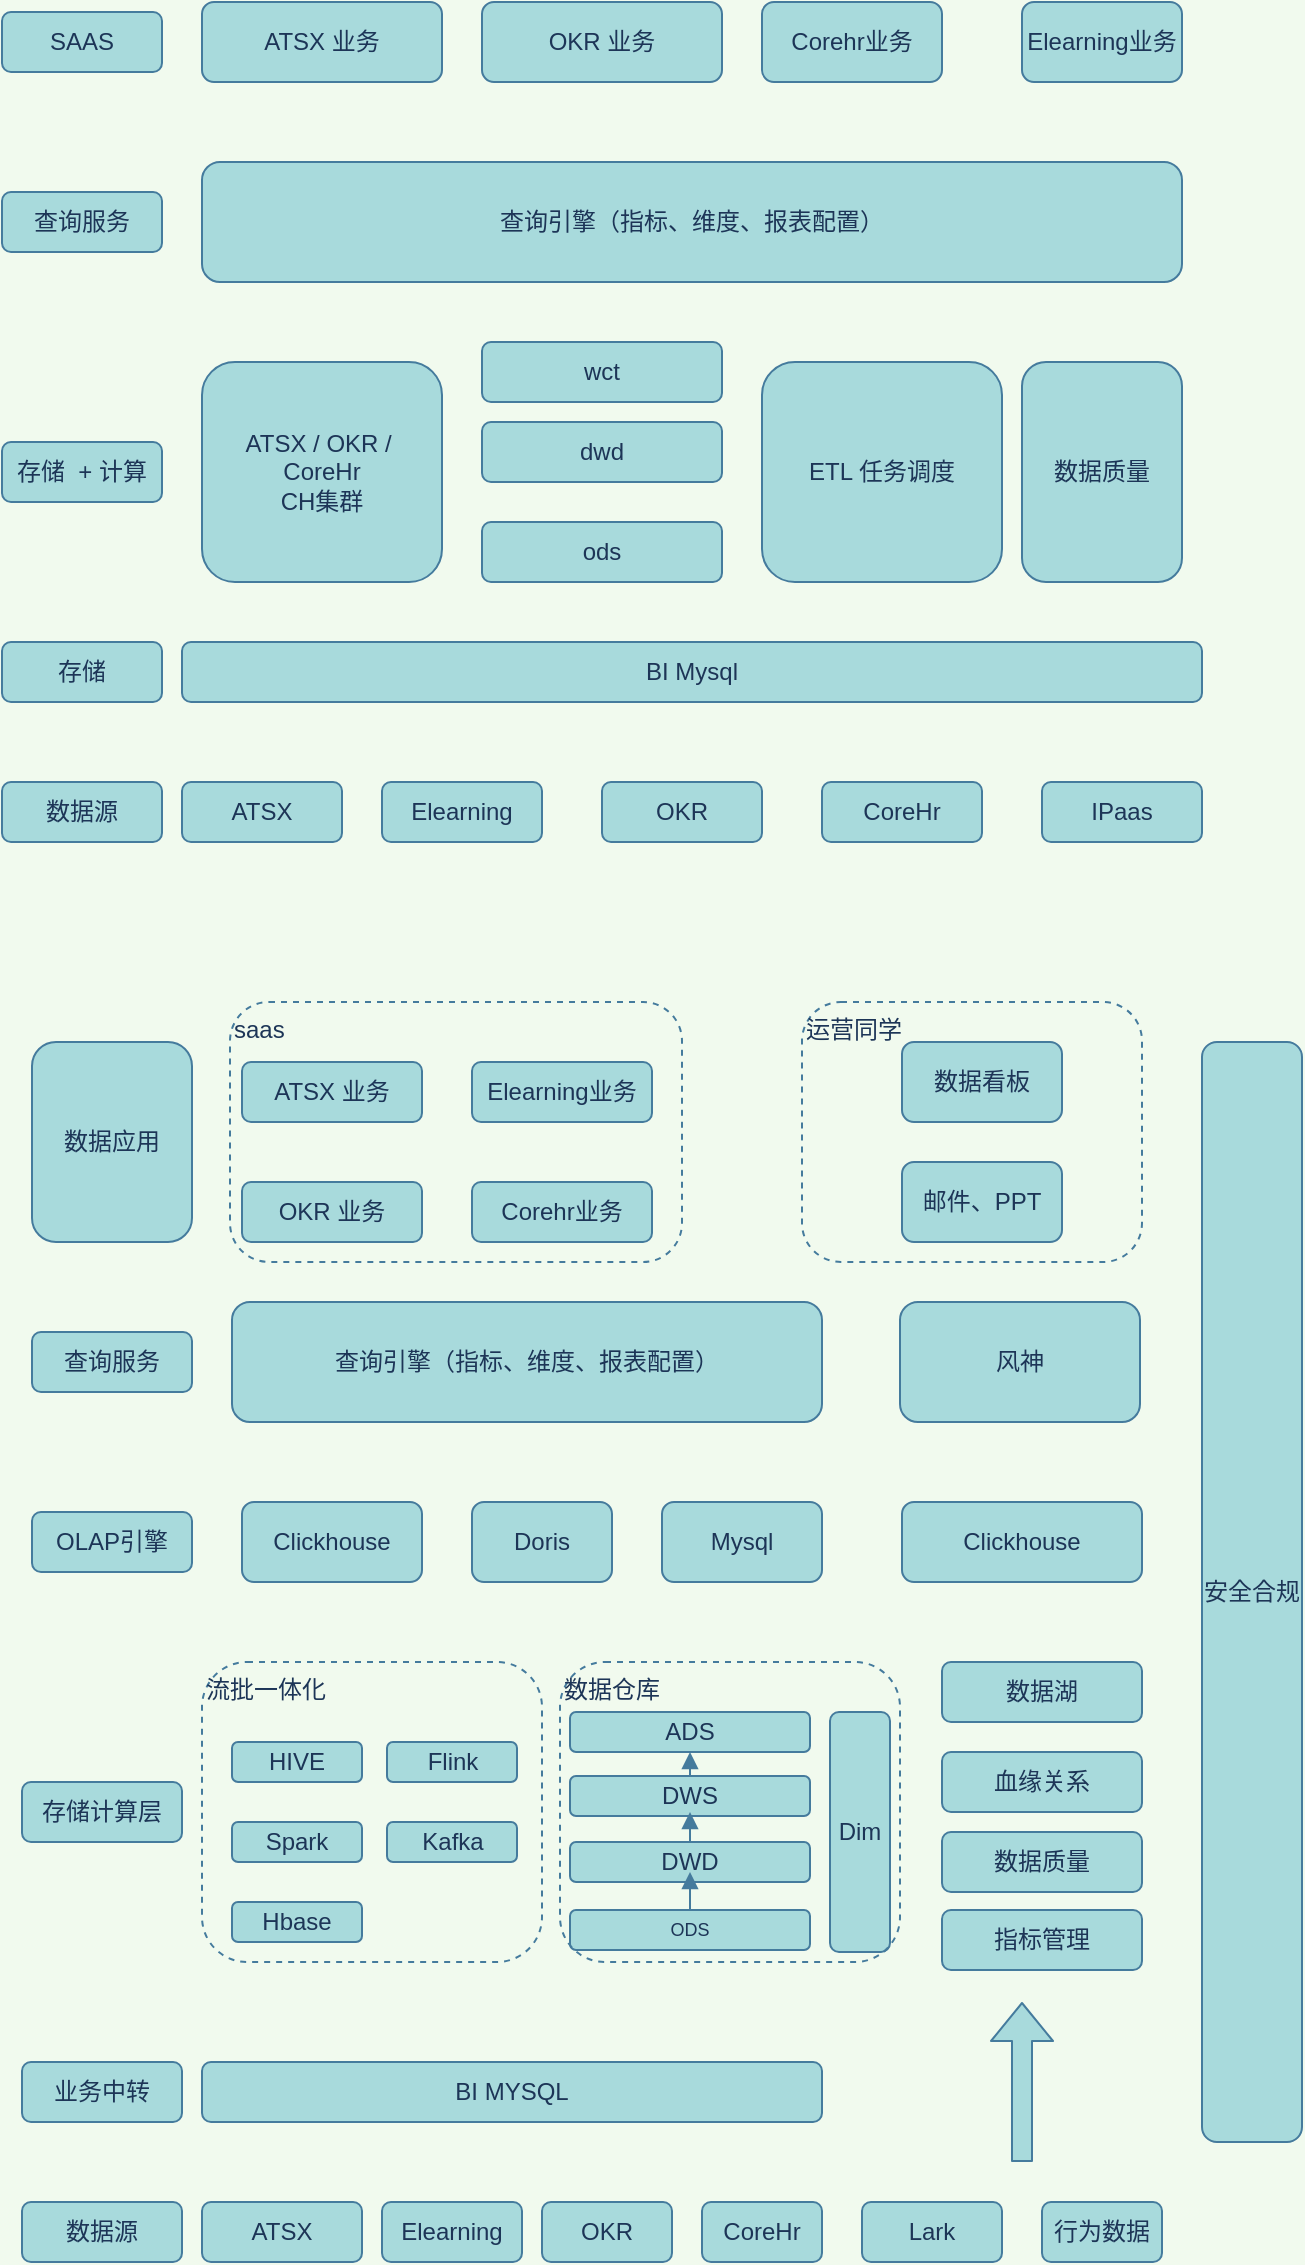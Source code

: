 <mxfile version="15.3.4" type="github">
  <diagram id="vIoO5Jf6p4e1B2wPpIrY" name="Page-1">
    <mxGraphModel dx="946" dy="646" grid="1" gridSize="10" guides="1" tooltips="1" connect="1" arrows="1" fold="1" page="1" pageScale="1" pageWidth="3300" pageHeight="4681" background="#F1FAEE" math="0" shadow="0">
      <root>
        <mxCell id="0" />
        <mxCell id="1" parent="0" />
        <mxCell id="npIwkMfpUMfoGZDDESw5-1" value="ATSX" style="rounded=1;whiteSpace=wrap;html=1;hachureGap=4;pointerEvents=0;fillColor=#A8DADC;strokeColor=#457B9D;fontColor=#1D3557;" vertex="1" parent="1">
          <mxGeometry x="130" y="560" width="80" height="30" as="geometry" />
        </mxCell>
        <mxCell id="npIwkMfpUMfoGZDDESw5-2" value="Elearning" style="rounded=1;whiteSpace=wrap;html=1;hachureGap=4;pointerEvents=0;fillColor=#A8DADC;strokeColor=#457B9D;fontColor=#1D3557;" vertex="1" parent="1">
          <mxGeometry x="230" y="560" width="80" height="30" as="geometry" />
        </mxCell>
        <mxCell id="npIwkMfpUMfoGZDDESw5-3" value="OKR" style="rounded=1;whiteSpace=wrap;html=1;hachureGap=4;pointerEvents=0;fillColor=#A8DADC;strokeColor=#457B9D;fontColor=#1D3557;" vertex="1" parent="1">
          <mxGeometry x="340" y="560" width="80" height="30" as="geometry" />
        </mxCell>
        <mxCell id="npIwkMfpUMfoGZDDESw5-4" value="CoreHr" style="rounded=1;whiteSpace=wrap;html=1;hachureGap=4;pointerEvents=0;fillColor=#A8DADC;strokeColor=#457B9D;fontColor=#1D3557;" vertex="1" parent="1">
          <mxGeometry x="450" y="560" width="80" height="30" as="geometry" />
        </mxCell>
        <mxCell id="npIwkMfpUMfoGZDDESw5-5" value="IPaas" style="rounded=1;whiteSpace=wrap;html=1;hachureGap=4;pointerEvents=0;fillColor=#A8DADC;strokeColor=#457B9D;fontColor=#1D3557;" vertex="1" parent="1">
          <mxGeometry x="560" y="560" width="80" height="30" as="geometry" />
        </mxCell>
        <mxCell id="npIwkMfpUMfoGZDDESw5-6" value="BI Mysql" style="rounded=1;whiteSpace=wrap;html=1;hachureGap=4;pointerEvents=0;fillColor=#A8DADC;strokeColor=#457B9D;fontColor=#1D3557;" vertex="1" parent="1">
          <mxGeometry x="130" y="490" width="510" height="30" as="geometry" />
        </mxCell>
        <mxCell id="npIwkMfpUMfoGZDDESw5-7" value="ATSX / OKR /&amp;nbsp; CoreHr&lt;br&gt;CH集群" style="rounded=1;whiteSpace=wrap;html=1;sketch=0;hachureGap=4;pointerEvents=0;fontColor=#1D3557;strokeColor=#457B9D;fillColor=#A8DADC;" vertex="1" parent="1">
          <mxGeometry x="140" y="350" width="120" height="110" as="geometry" />
        </mxCell>
        <mxCell id="npIwkMfpUMfoGZDDESw5-10" value="查询引擎（指标、维度、报表配置）" style="rounded=1;whiteSpace=wrap;html=1;sketch=0;hachureGap=4;pointerEvents=0;fontColor=#1D3557;strokeColor=#457B9D;fillColor=#A8DADC;" vertex="1" parent="1">
          <mxGeometry x="140" y="250" width="490" height="60" as="geometry" />
        </mxCell>
        <mxCell id="npIwkMfpUMfoGZDDESw5-11" value="ATSX 业务" style="rounded=1;whiteSpace=wrap;html=1;sketch=0;hachureGap=4;pointerEvents=0;fontColor=#1D3557;strokeColor=#457B9D;fillColor=#A8DADC;" vertex="1" parent="1">
          <mxGeometry x="140" y="170" width="120" height="40" as="geometry" />
        </mxCell>
        <mxCell id="npIwkMfpUMfoGZDDESw5-12" value="OKR 业务" style="rounded=1;whiteSpace=wrap;html=1;sketch=0;hachureGap=4;pointerEvents=0;fontColor=#1D3557;strokeColor=#457B9D;fillColor=#A8DADC;" vertex="1" parent="1">
          <mxGeometry x="280" y="170" width="120" height="40" as="geometry" />
        </mxCell>
        <mxCell id="npIwkMfpUMfoGZDDESw5-13" value="Corehr业务" style="rounded=1;whiteSpace=wrap;html=1;sketch=0;hachureGap=4;pointerEvents=0;fontColor=#1D3557;strokeColor=#457B9D;fillColor=#A8DADC;" vertex="1" parent="1">
          <mxGeometry x="420" y="170" width="90" height="40" as="geometry" />
        </mxCell>
        <mxCell id="npIwkMfpUMfoGZDDESw5-14" value="Elearning业务" style="rounded=1;whiteSpace=wrap;html=1;sketch=0;hachureGap=4;pointerEvents=0;fontColor=#1D3557;strokeColor=#457B9D;fillColor=#A8DADC;" vertex="1" parent="1">
          <mxGeometry x="550" y="170" width="80" height="40" as="geometry" />
        </mxCell>
        <mxCell id="npIwkMfpUMfoGZDDESw5-17" value="dwd" style="rounded=1;whiteSpace=wrap;html=1;sketch=0;hachureGap=4;pointerEvents=0;fontColor=#1D3557;strokeColor=#457B9D;fillColor=#A8DADC;" vertex="1" parent="1">
          <mxGeometry x="280" y="380" width="120" height="30" as="geometry" />
        </mxCell>
        <mxCell id="npIwkMfpUMfoGZDDESw5-18" value="数据质量" style="rounded=1;whiteSpace=wrap;html=1;sketch=0;hachureGap=4;pointerEvents=0;fontColor=#1D3557;strokeColor=#457B9D;fillColor=#A8DADC;" vertex="1" parent="1">
          <mxGeometry x="550" y="350" width="80" height="110" as="geometry" />
        </mxCell>
        <mxCell id="npIwkMfpUMfoGZDDESw5-19" value="wct" style="rounded=1;whiteSpace=wrap;html=1;sketch=0;hachureGap=4;pointerEvents=0;fontColor=#1D3557;strokeColor=#457B9D;fillColor=#A8DADC;" vertex="1" parent="1">
          <mxGeometry x="280" y="340" width="120" height="30" as="geometry" />
        </mxCell>
        <mxCell id="npIwkMfpUMfoGZDDESw5-20" value="ods" style="rounded=1;whiteSpace=wrap;html=1;sketch=0;hachureGap=4;pointerEvents=0;fontColor=#1D3557;strokeColor=#457B9D;fillColor=#A8DADC;" vertex="1" parent="1">
          <mxGeometry x="280" y="430" width="120" height="30" as="geometry" />
        </mxCell>
        <mxCell id="npIwkMfpUMfoGZDDESw5-22" value="ETL 任务调度" style="rounded=1;whiteSpace=wrap;html=1;sketch=0;hachureGap=4;pointerEvents=0;fontColor=#1D3557;strokeColor=#457B9D;fillColor=#A8DADC;" vertex="1" parent="1">
          <mxGeometry x="420" y="350" width="120" height="110" as="geometry" />
        </mxCell>
        <mxCell id="npIwkMfpUMfoGZDDESw5-24" value="数据源" style="rounded=1;whiteSpace=wrap;html=1;hachureGap=4;pointerEvents=0;fillColor=#A8DADC;strokeColor=#457B9D;fontColor=#1D3557;" vertex="1" parent="1">
          <mxGeometry x="40" y="560" width="80" height="30" as="geometry" />
        </mxCell>
        <mxCell id="npIwkMfpUMfoGZDDESw5-25" value="存储" style="rounded=1;whiteSpace=wrap;html=1;hachureGap=4;pointerEvents=0;fillColor=#A8DADC;strokeColor=#457B9D;fontColor=#1D3557;" vertex="1" parent="1">
          <mxGeometry x="40" y="490" width="80" height="30" as="geometry" />
        </mxCell>
        <mxCell id="npIwkMfpUMfoGZDDESw5-26" value="存储&amp;nbsp; + 计算" style="rounded=1;whiteSpace=wrap;html=1;hachureGap=4;pointerEvents=0;fillColor=#A8DADC;strokeColor=#457B9D;fontColor=#1D3557;" vertex="1" parent="1">
          <mxGeometry x="40" y="390" width="80" height="30" as="geometry" />
        </mxCell>
        <mxCell id="npIwkMfpUMfoGZDDESw5-27" value="查询服务" style="rounded=1;whiteSpace=wrap;html=1;hachureGap=4;pointerEvents=0;fillColor=#A8DADC;strokeColor=#457B9D;fontColor=#1D3557;" vertex="1" parent="1">
          <mxGeometry x="40" y="265" width="80" height="30" as="geometry" />
        </mxCell>
        <mxCell id="npIwkMfpUMfoGZDDESw5-28" value="SAAS" style="rounded=1;whiteSpace=wrap;html=1;hachureGap=4;pointerEvents=0;fillColor=#A8DADC;strokeColor=#457B9D;fontColor=#1D3557;" vertex="1" parent="1">
          <mxGeometry x="40" y="175" width="80" height="30" as="geometry" />
        </mxCell>
        <mxCell id="npIwkMfpUMfoGZDDESw5-30" value="ATSX" style="rounded=1;whiteSpace=wrap;html=1;hachureGap=4;pointerEvents=0;fillColor=#A8DADC;strokeColor=#457B9D;fontColor=#1D3557;" vertex="1" parent="1">
          <mxGeometry x="140" y="1270" width="80" height="30" as="geometry" />
        </mxCell>
        <mxCell id="npIwkMfpUMfoGZDDESw5-31" value="Elearning" style="rounded=1;whiteSpace=wrap;html=1;hachureGap=4;pointerEvents=0;fillColor=#A8DADC;strokeColor=#457B9D;fontColor=#1D3557;" vertex="1" parent="1">
          <mxGeometry x="230" y="1270" width="70" height="30" as="geometry" />
        </mxCell>
        <mxCell id="npIwkMfpUMfoGZDDESw5-32" value="OKR" style="rounded=1;whiteSpace=wrap;html=1;hachureGap=4;pointerEvents=0;fillColor=#A8DADC;strokeColor=#457B9D;fontColor=#1D3557;" vertex="1" parent="1">
          <mxGeometry x="310" y="1270" width="65" height="30" as="geometry" />
        </mxCell>
        <mxCell id="npIwkMfpUMfoGZDDESw5-33" value="CoreHr" style="rounded=1;whiteSpace=wrap;html=1;hachureGap=4;pointerEvents=0;fillColor=#A8DADC;strokeColor=#457B9D;fontColor=#1D3557;" vertex="1" parent="1">
          <mxGeometry x="390" y="1270" width="60" height="30" as="geometry" />
        </mxCell>
        <mxCell id="npIwkMfpUMfoGZDDESw5-34" value="Lark" style="rounded=1;whiteSpace=wrap;html=1;hachureGap=4;pointerEvents=0;fillColor=#A8DADC;strokeColor=#457B9D;fontColor=#1D3557;" vertex="1" parent="1">
          <mxGeometry x="470" y="1270" width="70" height="30" as="geometry" />
        </mxCell>
        <mxCell id="npIwkMfpUMfoGZDDESw5-35" value="BI MYSQL" style="rounded=1;whiteSpace=wrap;html=1;hachureGap=4;pointerEvents=0;fillColor=#A8DADC;strokeColor=#457B9D;fontColor=#1D3557;" vertex="1" parent="1">
          <mxGeometry x="140" y="1200" width="310" height="30" as="geometry" />
        </mxCell>
        <mxCell id="npIwkMfpUMfoGZDDESw5-36" value="流批一体化" style="rounded=1;whiteSpace=wrap;html=1;sketch=0;hachureGap=4;pointerEvents=0;fontColor=#1D3557;strokeColor=#457B9D;fillColor=none;verticalAlign=top;align=left;dashed=1;" vertex="1" parent="1">
          <mxGeometry x="140" y="1000" width="170" height="150" as="geometry" />
        </mxCell>
        <mxCell id="npIwkMfpUMfoGZDDESw5-37" value="查询引擎（指标、维度、报表配置）" style="rounded=1;whiteSpace=wrap;html=1;sketch=0;hachureGap=4;pointerEvents=0;fontColor=#1D3557;strokeColor=#457B9D;fillColor=#A8DADC;" vertex="1" parent="1">
          <mxGeometry x="155" y="820" width="295" height="60" as="geometry" />
        </mxCell>
        <mxCell id="npIwkMfpUMfoGZDDESw5-42" value="DWD" style="rounded=1;whiteSpace=wrap;html=1;sketch=0;hachureGap=4;pointerEvents=0;fontColor=#1D3557;strokeColor=#457B9D;fillColor=#A8DADC;" vertex="1" parent="1">
          <mxGeometry x="324" y="1090" width="120" height="20" as="geometry" />
        </mxCell>
        <mxCell id="npIwkMfpUMfoGZDDESw5-44" value="DWS" style="rounded=1;whiteSpace=wrap;html=1;sketch=0;hachureGap=4;pointerEvents=0;fontColor=#1D3557;strokeColor=#457B9D;fillColor=#A8DADC;" vertex="1" parent="1">
          <mxGeometry x="324" y="1057" width="120" height="20" as="geometry" />
        </mxCell>
        <mxCell id="npIwkMfpUMfoGZDDESw5-72" style="edgeStyle=none;curved=1;rounded=1;sketch=0;orthogonalLoop=1;jettySize=auto;html=1;exitX=0.5;exitY=0;exitDx=0;exitDy=0;fontColor=#1D3557;endArrow=block;startSize=6;endSize=6;sourcePerimeterSpacing=8;targetPerimeterSpacing=8;strokeColor=#457B9D;fillColor=#A8DADC;endFill=1;fontSize=9;" edge="1" parent="1" source="npIwkMfpUMfoGZDDESw5-45">
          <mxGeometry relative="1" as="geometry">
            <mxPoint x="384" y="1105" as="targetPoint" />
          </mxGeometry>
        </mxCell>
        <mxCell id="npIwkMfpUMfoGZDDESw5-45" value="ODS" style="rounded=1;whiteSpace=wrap;html=1;sketch=0;hachureGap=4;pointerEvents=0;fontColor=#1D3557;strokeColor=#457B9D;fillColor=#A8DADC;fontSize=9;" vertex="1" parent="1">
          <mxGeometry x="324" y="1124" width="120" height="20" as="geometry" />
        </mxCell>
        <mxCell id="npIwkMfpUMfoGZDDESw5-46" value="数据湖" style="rounded=1;whiteSpace=wrap;html=1;sketch=0;hachureGap=4;pointerEvents=0;fontColor=#1D3557;strokeColor=#457B9D;fillColor=#A8DADC;" vertex="1" parent="1">
          <mxGeometry x="510" y="1000" width="100" height="30" as="geometry" />
        </mxCell>
        <mxCell id="npIwkMfpUMfoGZDDESw5-47" value="数据源" style="rounded=1;whiteSpace=wrap;html=1;hachureGap=4;pointerEvents=0;fillColor=#A8DADC;strokeColor=#457B9D;fontColor=#1D3557;" vertex="1" parent="1">
          <mxGeometry x="50" y="1270" width="80" height="30" as="geometry" />
        </mxCell>
        <mxCell id="npIwkMfpUMfoGZDDESw5-48" value="业务中转" style="rounded=1;whiteSpace=wrap;html=1;hachureGap=4;pointerEvents=0;fillColor=#A8DADC;strokeColor=#457B9D;fontColor=#1D3557;" vertex="1" parent="1">
          <mxGeometry x="50" y="1200" width="80" height="30" as="geometry" />
        </mxCell>
        <mxCell id="npIwkMfpUMfoGZDDESw5-49" value="存储计算层" style="rounded=1;whiteSpace=wrap;html=1;hachureGap=4;pointerEvents=0;fillColor=#A8DADC;strokeColor=#457B9D;fontColor=#1D3557;" vertex="1" parent="1">
          <mxGeometry x="50" y="1060" width="80" height="30" as="geometry" />
        </mxCell>
        <mxCell id="npIwkMfpUMfoGZDDESw5-50" value="查询服务" style="rounded=1;whiteSpace=wrap;html=1;hachureGap=4;pointerEvents=0;fillColor=#A8DADC;strokeColor=#457B9D;fontColor=#1D3557;" vertex="1" parent="1">
          <mxGeometry x="55" y="835" width="80" height="30" as="geometry" />
        </mxCell>
        <mxCell id="npIwkMfpUMfoGZDDESw5-51" value="数据应用" style="rounded=1;whiteSpace=wrap;html=1;hachureGap=4;pointerEvents=0;fillColor=#A8DADC;strokeColor=#457B9D;fontColor=#1D3557;" vertex="1" parent="1">
          <mxGeometry x="55" y="690" width="80" height="100" as="geometry" />
        </mxCell>
        <mxCell id="npIwkMfpUMfoGZDDESw5-52" value="Clickhouse" style="rounded=1;whiteSpace=wrap;html=1;sketch=0;hachureGap=4;pointerEvents=0;fontColor=#1D3557;strokeColor=#457B9D;fillColor=#A8DADC;" vertex="1" parent="1">
          <mxGeometry x="160" y="920" width="90" height="40" as="geometry" />
        </mxCell>
        <mxCell id="npIwkMfpUMfoGZDDESw5-53" value="Doris" style="rounded=1;whiteSpace=wrap;html=1;sketch=0;hachureGap=4;pointerEvents=0;fontColor=#1D3557;strokeColor=#457B9D;fillColor=#A8DADC;" vertex="1" parent="1">
          <mxGeometry x="275" y="920" width="70" height="40" as="geometry" />
        </mxCell>
        <mxCell id="npIwkMfpUMfoGZDDESw5-54" value="Mysql" style="rounded=1;whiteSpace=wrap;html=1;sketch=0;hachureGap=4;pointerEvents=0;fontColor=#1D3557;strokeColor=#457B9D;fillColor=#A8DADC;" vertex="1" parent="1">
          <mxGeometry x="370" y="920" width="80" height="40" as="geometry" />
        </mxCell>
        <mxCell id="npIwkMfpUMfoGZDDESw5-55" value="OLAP引擎" style="rounded=1;whiteSpace=wrap;html=1;hachureGap=4;pointerEvents=0;fillColor=#A8DADC;strokeColor=#457B9D;fontColor=#1D3557;" vertex="1" parent="1">
          <mxGeometry x="55" y="925" width="80" height="30" as="geometry" />
        </mxCell>
        <mxCell id="npIwkMfpUMfoGZDDESw5-56" value="行为数据" style="rounded=1;whiteSpace=wrap;html=1;hachureGap=4;pointerEvents=0;fillColor=#A8DADC;strokeColor=#457B9D;fontColor=#1D3557;" vertex="1" parent="1">
          <mxGeometry x="560" y="1270" width="60" height="30" as="geometry" />
        </mxCell>
        <mxCell id="npIwkMfpUMfoGZDDESw5-59" value="Dim" style="rounded=1;whiteSpace=wrap;html=1;sketch=0;hachureGap=4;pointerEvents=0;fontColor=#1D3557;strokeColor=#457B9D;fillColor=#A8DADC;" vertex="1" parent="1">
          <mxGeometry x="454" y="1025" width="30" height="120" as="geometry" />
        </mxCell>
        <mxCell id="npIwkMfpUMfoGZDDESw5-60" value="ADS" style="rounded=1;whiteSpace=wrap;html=1;sketch=0;hachureGap=4;pointerEvents=0;fontColor=#1D3557;strokeColor=#457B9D;fillColor=#A8DADC;" vertex="1" parent="1">
          <mxGeometry x="324" y="1025" width="120" height="20" as="geometry" />
        </mxCell>
        <mxCell id="npIwkMfpUMfoGZDDESw5-63" value="HIVE" style="rounded=1;whiteSpace=wrap;html=1;sketch=0;hachureGap=4;pointerEvents=0;fontColor=#1D3557;strokeColor=#457B9D;fillColor=#A8DADC;align=center;verticalAlign=middle;" vertex="1" parent="1">
          <mxGeometry x="155" y="1040" width="65" height="20" as="geometry" />
        </mxCell>
        <mxCell id="npIwkMfpUMfoGZDDESw5-64" value="Spark" style="rounded=1;whiteSpace=wrap;html=1;sketch=0;hachureGap=4;pointerEvents=0;fontColor=#1D3557;strokeColor=#457B9D;fillColor=#A8DADC;align=center;verticalAlign=middle;" vertex="1" parent="1">
          <mxGeometry x="155" y="1080" width="65" height="20" as="geometry" />
        </mxCell>
        <mxCell id="npIwkMfpUMfoGZDDESw5-65" value="Flink" style="rounded=1;whiteSpace=wrap;html=1;sketch=0;hachureGap=4;pointerEvents=0;fontColor=#1D3557;strokeColor=#457B9D;fillColor=#A8DADC;align=center;verticalAlign=middle;" vertex="1" parent="1">
          <mxGeometry x="232.5" y="1040" width="65" height="20" as="geometry" />
        </mxCell>
        <mxCell id="npIwkMfpUMfoGZDDESw5-66" value="Kafka" style="rounded=1;whiteSpace=wrap;html=1;sketch=0;hachureGap=4;pointerEvents=0;fontColor=#1D3557;strokeColor=#457B9D;fillColor=#A8DADC;align=center;verticalAlign=middle;" vertex="1" parent="1">
          <mxGeometry x="232.5" y="1080" width="65" height="20" as="geometry" />
        </mxCell>
        <mxCell id="npIwkMfpUMfoGZDDESw5-67" value="Hbase" style="rounded=1;whiteSpace=wrap;html=1;sketch=0;hachureGap=4;pointerEvents=0;fontColor=#1D3557;strokeColor=#457B9D;fillColor=#A8DADC;align=center;verticalAlign=middle;" vertex="1" parent="1">
          <mxGeometry x="155" y="1120" width="65" height="20" as="geometry" />
        </mxCell>
        <mxCell id="npIwkMfpUMfoGZDDESw5-69" value="血缘关系" style="rounded=1;whiteSpace=wrap;html=1;sketch=0;hachureGap=4;pointerEvents=0;fontColor=#1D3557;strokeColor=#457B9D;fillColor=#A8DADC;" vertex="1" parent="1">
          <mxGeometry x="510" y="1045" width="100" height="30" as="geometry" />
        </mxCell>
        <mxCell id="npIwkMfpUMfoGZDDESw5-71" value="数据仓库" style="rounded=1;whiteSpace=wrap;html=1;sketch=0;hachureGap=4;pointerEvents=0;fontColor=#1D3557;strokeColor=#457B9D;fillColor=none;verticalAlign=top;align=left;dashed=1;" vertex="1" parent="1">
          <mxGeometry x="319" y="1000" width="170" height="150" as="geometry" />
        </mxCell>
        <mxCell id="npIwkMfpUMfoGZDDESw5-74" style="edgeStyle=none;curved=1;rounded=1;sketch=0;orthogonalLoop=1;jettySize=auto;html=1;fontColor=#1D3557;endArrow=block;startSize=6;endSize=6;sourcePerimeterSpacing=8;targetPerimeterSpacing=8;strokeColor=#457B9D;fillColor=#A8DADC;endFill=1;fontSize=9;exitX=0.5;exitY=0;exitDx=0;exitDy=0;" edge="1" parent="1" source="npIwkMfpUMfoGZDDESw5-42">
          <mxGeometry relative="1" as="geometry">
            <mxPoint x="384" y="1075" as="targetPoint" />
            <mxPoint x="384" y="1095" as="sourcePoint" />
          </mxGeometry>
        </mxCell>
        <mxCell id="npIwkMfpUMfoGZDDESw5-75" style="edgeStyle=none;curved=1;rounded=1;sketch=0;orthogonalLoop=1;jettySize=auto;html=1;exitX=0.5;exitY=0;exitDx=0;exitDy=0;fontColor=#1D3557;endArrow=block;startSize=6;endSize=6;sourcePerimeterSpacing=8;targetPerimeterSpacing=8;strokeColor=#457B9D;fillColor=#A8DADC;endFill=1;fontSize=9;entryX=0.5;entryY=1;entryDx=0;entryDy=0;" edge="1" parent="1" source="npIwkMfpUMfoGZDDESw5-44" target="npIwkMfpUMfoGZDDESw5-60">
          <mxGeometry relative="1" as="geometry">
            <mxPoint x="393" y="1037" as="targetPoint" />
            <mxPoint x="393" y="1060" as="sourcePoint" />
          </mxGeometry>
        </mxCell>
        <mxCell id="npIwkMfpUMfoGZDDESw5-76" value="Clickhouse" style="rounded=1;whiteSpace=wrap;html=1;sketch=0;hachureGap=4;pointerEvents=0;fontColor=#1D3557;strokeColor=#457B9D;fillColor=#A8DADC;" vertex="1" parent="1">
          <mxGeometry x="490" y="920" width="120" height="40" as="geometry" />
        </mxCell>
        <mxCell id="npIwkMfpUMfoGZDDESw5-77" value="风神" style="rounded=1;whiteSpace=wrap;html=1;sketch=0;hachureGap=4;pointerEvents=0;fontColor=#1D3557;strokeColor=#457B9D;fillColor=#A8DADC;" vertex="1" parent="1">
          <mxGeometry x="489" y="820" width="120" height="60" as="geometry" />
        </mxCell>
        <mxCell id="npIwkMfpUMfoGZDDESw5-78" value="数据质量" style="rounded=1;whiteSpace=wrap;html=1;sketch=0;hachureGap=4;pointerEvents=0;fontColor=#1D3557;strokeColor=#457B9D;fillColor=#A8DADC;" vertex="1" parent="1">
          <mxGeometry x="510" y="1085" width="100" height="30" as="geometry" />
        </mxCell>
        <mxCell id="npIwkMfpUMfoGZDDESw5-81" value="安全合规" style="rounded=1;whiteSpace=wrap;html=1;sketch=0;hachureGap=4;pointerEvents=0;fontColor=#1D3557;strokeColor=#457B9D;fillColor=#A8DADC;" vertex="1" parent="1">
          <mxGeometry x="640" y="690" width="50" height="550" as="geometry" />
        </mxCell>
        <mxCell id="npIwkMfpUMfoGZDDESw5-82" value="指标管理" style="rounded=1;whiteSpace=wrap;html=1;sketch=0;hachureGap=4;pointerEvents=0;fontColor=#1D3557;strokeColor=#457B9D;fillColor=#A8DADC;" vertex="1" parent="1">
          <mxGeometry x="510" y="1124" width="100" height="30" as="geometry" />
        </mxCell>
        <mxCell id="npIwkMfpUMfoGZDDESw5-84" value="saas" style="rounded=1;whiteSpace=wrap;html=1;sketch=0;hachureGap=4;pointerEvents=0;fontColor=#1D3557;strokeColor=#457B9D;fillColor=none;verticalAlign=top;align=left;dashed=1;" vertex="1" parent="1">
          <mxGeometry x="154" y="670" width="226" height="130" as="geometry" />
        </mxCell>
        <mxCell id="npIwkMfpUMfoGZDDESw5-91" value="ATSX 业务" style="rounded=1;whiteSpace=wrap;html=1;sketch=0;hachureGap=4;pointerEvents=0;fontColor=#1D3557;strokeColor=#457B9D;fillColor=#A8DADC;" vertex="1" parent="1">
          <mxGeometry x="160" y="700" width="90" height="30" as="geometry" />
        </mxCell>
        <mxCell id="npIwkMfpUMfoGZDDESw5-92" value="OKR 业务" style="rounded=1;whiteSpace=wrap;html=1;sketch=0;hachureGap=4;pointerEvents=0;fontColor=#1D3557;strokeColor=#457B9D;fillColor=#A8DADC;" vertex="1" parent="1">
          <mxGeometry x="160" y="760" width="90" height="30" as="geometry" />
        </mxCell>
        <mxCell id="npIwkMfpUMfoGZDDESw5-93" value="Corehr业务" style="rounded=1;whiteSpace=wrap;html=1;sketch=0;hachureGap=4;pointerEvents=0;fontColor=#1D3557;strokeColor=#457B9D;fillColor=#A8DADC;" vertex="1" parent="1">
          <mxGeometry x="275" y="760" width="90" height="30" as="geometry" />
        </mxCell>
        <mxCell id="npIwkMfpUMfoGZDDESw5-94" value="Elearning业务" style="rounded=1;whiteSpace=wrap;html=1;sketch=0;hachureGap=4;pointerEvents=0;fontColor=#1D3557;strokeColor=#457B9D;fillColor=#A8DADC;" vertex="1" parent="1">
          <mxGeometry x="275" y="700" width="90" height="30" as="geometry" />
        </mxCell>
        <mxCell id="npIwkMfpUMfoGZDDESw5-95" value="数据看板" style="rounded=1;whiteSpace=wrap;html=1;sketch=0;hachureGap=4;pointerEvents=0;fontColor=#1D3557;strokeColor=#457B9D;fillColor=#A8DADC;" vertex="1" parent="1">
          <mxGeometry x="490" y="690" width="80" height="40" as="geometry" />
        </mxCell>
        <mxCell id="npIwkMfpUMfoGZDDESw5-96" value="邮件、PPT" style="rounded=1;whiteSpace=wrap;html=1;sketch=0;hachureGap=4;pointerEvents=0;fontColor=#1D3557;strokeColor=#457B9D;fillColor=#A8DADC;" vertex="1" parent="1">
          <mxGeometry x="490" y="750" width="80" height="40" as="geometry" />
        </mxCell>
        <mxCell id="npIwkMfpUMfoGZDDESw5-97" value="运营同学" style="rounded=1;whiteSpace=wrap;html=1;sketch=0;hachureGap=4;pointerEvents=0;fontColor=#1D3557;strokeColor=#457B9D;fillColor=none;verticalAlign=top;align=left;dashed=1;" vertex="1" parent="1">
          <mxGeometry x="440" y="670" width="170" height="130" as="geometry" />
        </mxCell>
        <mxCell id="npIwkMfpUMfoGZDDESw5-100" value="" style="shape=flexArrow;endArrow=classic;html=1;fontSize=9;fontColor=#1D3557;startSize=6;endSize=6;sourcePerimeterSpacing=8;targetPerimeterSpacing=8;strokeColor=#457B9D;fillColor=#A8DADC;" edge="1" parent="1">
          <mxGeometry width="50" height="50" relative="1" as="geometry">
            <mxPoint x="550" y="1250" as="sourcePoint" />
            <mxPoint x="550" y="1170" as="targetPoint" />
          </mxGeometry>
        </mxCell>
      </root>
    </mxGraphModel>
  </diagram>
</mxfile>
